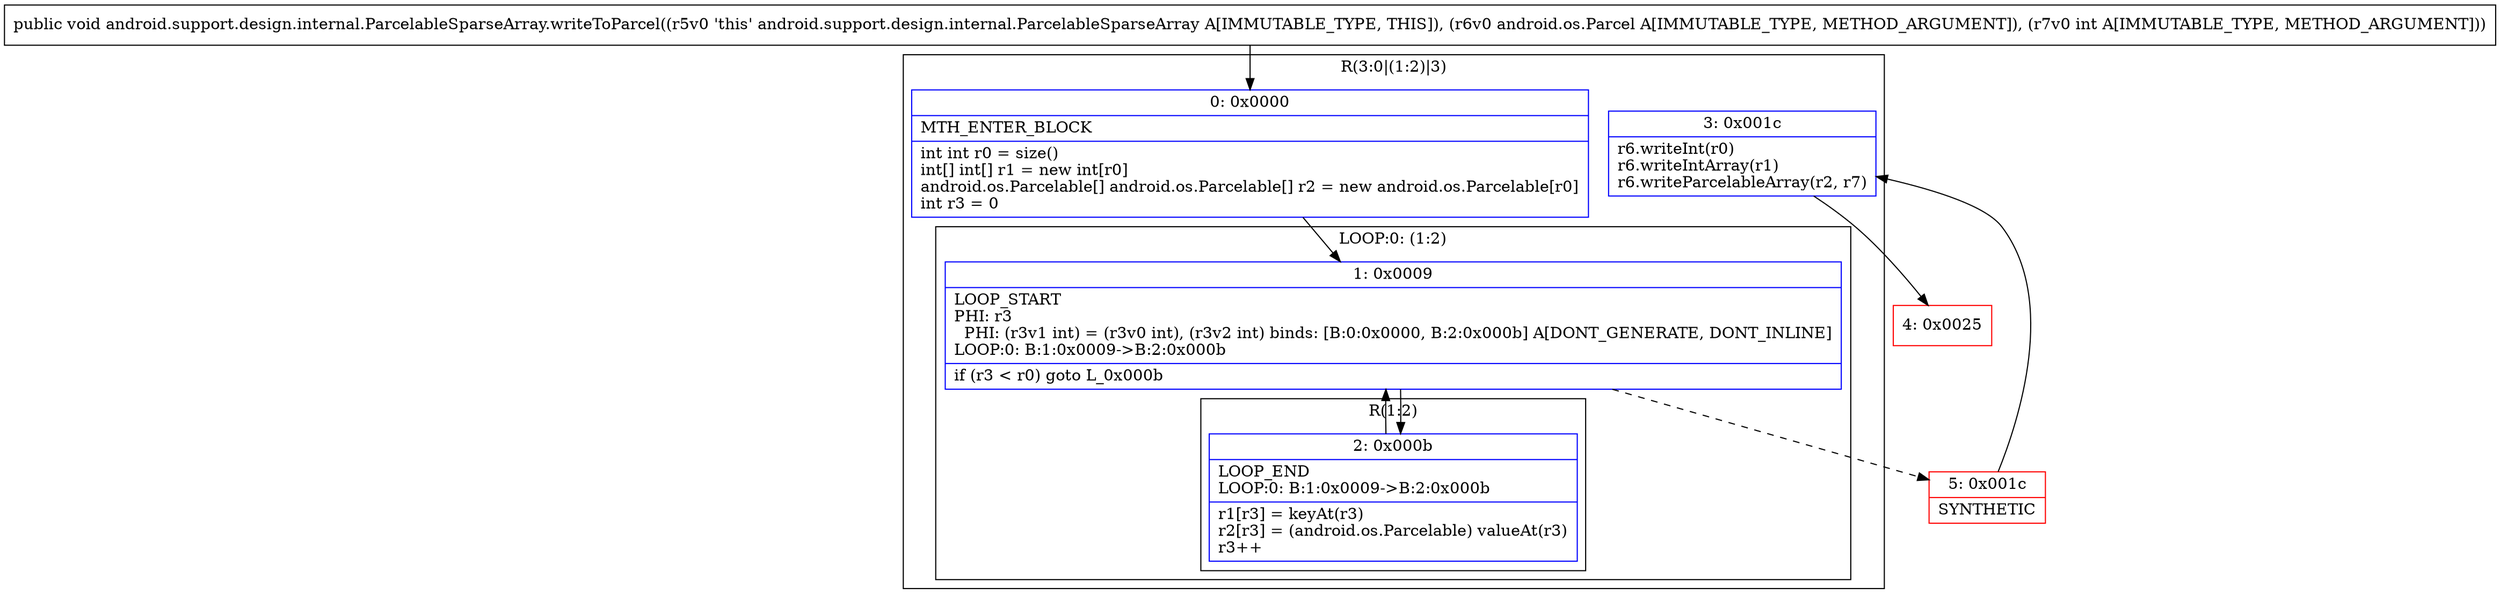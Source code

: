 digraph "CFG forandroid.support.design.internal.ParcelableSparseArray.writeToParcel(Landroid\/os\/Parcel;I)V" {
subgraph cluster_Region_1340586054 {
label = "R(3:0|(1:2)|3)";
node [shape=record,color=blue];
Node_0 [shape=record,label="{0\:\ 0x0000|MTH_ENTER_BLOCK\l|int int r0 = size()\lint[] int[] r1 = new int[r0]\landroid.os.Parcelable[] android.os.Parcelable[] r2 = new android.os.Parcelable[r0]\lint r3 = 0\l}"];
subgraph cluster_LoopRegion_1736561131 {
label = "LOOP:0: (1:2)";
node [shape=record,color=blue];
Node_1 [shape=record,label="{1\:\ 0x0009|LOOP_START\lPHI: r3 \l  PHI: (r3v1 int) = (r3v0 int), (r3v2 int) binds: [B:0:0x0000, B:2:0x000b] A[DONT_GENERATE, DONT_INLINE]\lLOOP:0: B:1:0x0009\-\>B:2:0x000b\l|if (r3 \< r0) goto L_0x000b\l}"];
subgraph cluster_Region_2032902642 {
label = "R(1:2)";
node [shape=record,color=blue];
Node_2 [shape=record,label="{2\:\ 0x000b|LOOP_END\lLOOP:0: B:1:0x0009\-\>B:2:0x000b\l|r1[r3] = keyAt(r3)\lr2[r3] = (android.os.Parcelable) valueAt(r3)\lr3++\l}"];
}
}
Node_3 [shape=record,label="{3\:\ 0x001c|r6.writeInt(r0)\lr6.writeIntArray(r1)\lr6.writeParcelableArray(r2, r7)\l}"];
}
Node_4 [shape=record,color=red,label="{4\:\ 0x0025}"];
Node_5 [shape=record,color=red,label="{5\:\ 0x001c|SYNTHETIC\l}"];
MethodNode[shape=record,label="{public void android.support.design.internal.ParcelableSparseArray.writeToParcel((r5v0 'this' android.support.design.internal.ParcelableSparseArray A[IMMUTABLE_TYPE, THIS]), (r6v0 android.os.Parcel A[IMMUTABLE_TYPE, METHOD_ARGUMENT]), (r7v0 int A[IMMUTABLE_TYPE, METHOD_ARGUMENT])) }"];
MethodNode -> Node_0;
Node_0 -> Node_1;
Node_1 -> Node_2;
Node_1 -> Node_5[style=dashed];
Node_2 -> Node_1;
Node_3 -> Node_4;
Node_5 -> Node_3;
}

